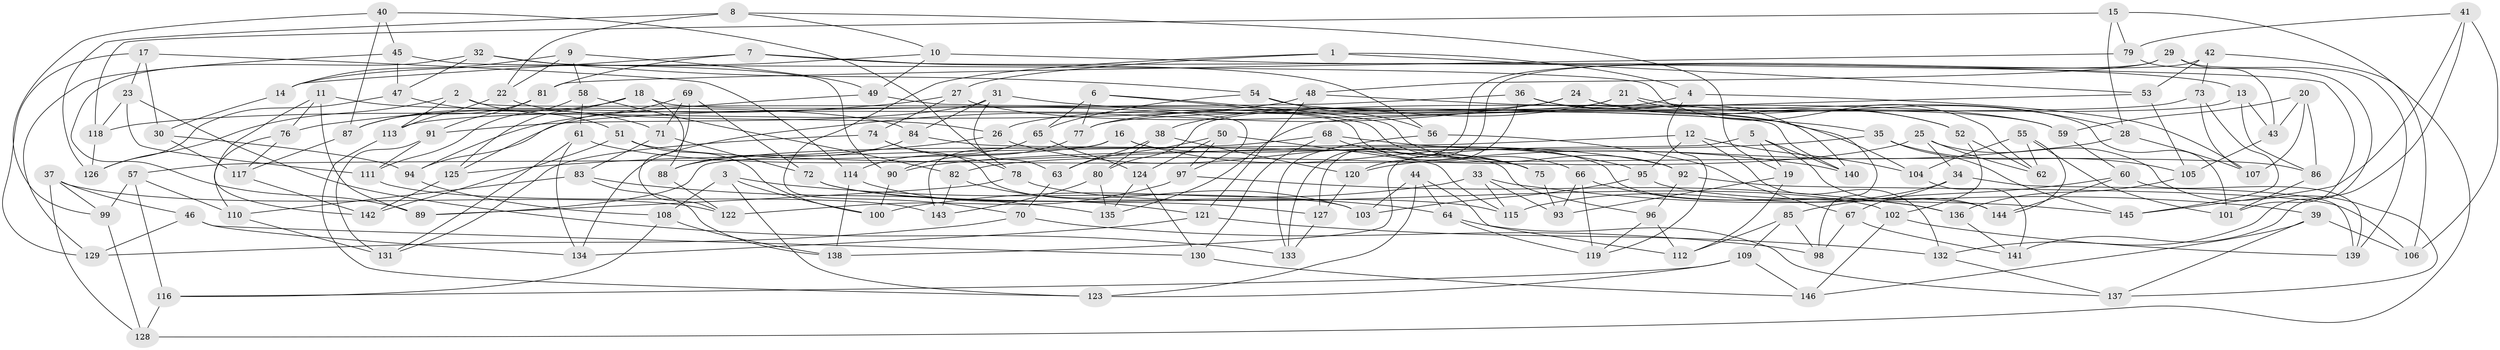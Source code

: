 // coarse degree distribution, {4: 0.43010752688172044, 6: 0.5268817204301075, 5: 0.043010752688172046}
// Generated by graph-tools (version 1.1) at 2025/42/03/06/25 10:42:22]
// undirected, 146 vertices, 292 edges
graph export_dot {
graph [start="1"]
  node [color=gray90,style=filled];
  1;
  2;
  3;
  4;
  5;
  6;
  7;
  8;
  9;
  10;
  11;
  12;
  13;
  14;
  15;
  16;
  17;
  18;
  19;
  20;
  21;
  22;
  23;
  24;
  25;
  26;
  27;
  28;
  29;
  30;
  31;
  32;
  33;
  34;
  35;
  36;
  37;
  38;
  39;
  40;
  41;
  42;
  43;
  44;
  45;
  46;
  47;
  48;
  49;
  50;
  51;
  52;
  53;
  54;
  55;
  56;
  57;
  58;
  59;
  60;
  61;
  62;
  63;
  64;
  65;
  66;
  67;
  68;
  69;
  70;
  71;
  72;
  73;
  74;
  75;
  76;
  77;
  78;
  79;
  80;
  81;
  82;
  83;
  84;
  85;
  86;
  87;
  88;
  89;
  90;
  91;
  92;
  93;
  94;
  95;
  96;
  97;
  98;
  99;
  100;
  101;
  102;
  103;
  104;
  105;
  106;
  107;
  108;
  109;
  110;
  111;
  112;
  113;
  114;
  115;
  116;
  117;
  118;
  119;
  120;
  121;
  122;
  123;
  124;
  125;
  126;
  127;
  128;
  129;
  130;
  131;
  132;
  133;
  134;
  135;
  136;
  137;
  138;
  139;
  140;
  141;
  142;
  143;
  144;
  145;
  146;
  1 -- 27;
  1 -- 53;
  1 -- 70;
  1 -- 4;
  2 -- 51;
  2 -- 97;
  2 -- 126;
  2 -- 113;
  3 -- 64;
  3 -- 100;
  3 -- 123;
  3 -- 108;
  4 -- 119;
  4 -- 77;
  4 -- 107;
  5 -- 144;
  5 -- 140;
  5 -- 19;
  5 -- 138;
  6 -- 92;
  6 -- 77;
  6 -- 66;
  6 -- 65;
  7 -- 14;
  7 -- 81;
  7 -- 13;
  7 -- 56;
  8 -- 10;
  8 -- 22;
  8 -- 19;
  8 -- 126;
  9 -- 58;
  9 -- 14;
  9 -- 49;
  9 -- 22;
  10 -- 49;
  10 -- 14;
  10 -- 101;
  11 -- 89;
  11 -- 76;
  11 -- 84;
  11 -- 142;
  12 -- 95;
  12 -- 104;
  12 -- 132;
  12 -- 89;
  13 -- 43;
  13 -- 80;
  13 -- 86;
  14 -- 30;
  15 -- 79;
  15 -- 118;
  15 -- 106;
  15 -- 28;
  16 -- 57;
  16 -- 143;
  16 -- 95;
  16 -- 144;
  17 -- 23;
  17 -- 114;
  17 -- 30;
  17 -- 129;
  18 -- 125;
  18 -- 87;
  18 -- 75;
  18 -- 88;
  19 -- 93;
  19 -- 112;
  20 -- 59;
  20 -- 86;
  20 -- 107;
  20 -- 43;
  21 -- 113;
  21 -- 52;
  21 -- 38;
  21 -- 28;
  22 -- 113;
  22 -- 26;
  23 -- 118;
  23 -- 133;
  23 -- 111;
  24 -- 52;
  24 -- 101;
  24 -- 26;
  24 -- 134;
  25 -- 137;
  25 -- 62;
  25 -- 34;
  25 -- 82;
  26 -- 75;
  26 -- 125;
  27 -- 104;
  27 -- 74;
  27 -- 76;
  28 -- 107;
  28 -- 120;
  29 -- 139;
  29 -- 48;
  29 -- 133;
  29 -- 43;
  30 -- 117;
  30 -- 94;
  31 -- 84;
  31 -- 91;
  31 -- 63;
  31 -- 35;
  32 -- 47;
  32 -- 90;
  32 -- 54;
  32 -- 89;
  33 -- 93;
  33 -- 39;
  33 -- 115;
  33 -- 100;
  34 -- 67;
  34 -- 115;
  34 -- 139;
  35 -- 90;
  35 -- 105;
  35 -- 145;
  36 -- 59;
  36 -- 94;
  36 -- 140;
  36 -- 120;
  37 -- 46;
  37 -- 99;
  37 -- 128;
  37 -- 122;
  38 -- 120;
  38 -- 63;
  38 -- 80;
  39 -- 106;
  39 -- 137;
  39 -- 146;
  40 -- 45;
  40 -- 99;
  40 -- 87;
  40 -- 78;
  41 -- 79;
  41 -- 145;
  41 -- 106;
  41 -- 141;
  42 -- 53;
  42 -- 73;
  42 -- 127;
  42 -- 128;
  43 -- 105;
  44 -- 112;
  44 -- 64;
  44 -- 123;
  44 -- 103;
  45 -- 47;
  45 -- 129;
  45 -- 62;
  46 -- 129;
  46 -- 134;
  46 -- 130;
  47 -- 71;
  47 -- 126;
  48 -- 121;
  48 -- 59;
  48 -- 118;
  49 -- 94;
  49 -- 140;
  50 -- 63;
  50 -- 124;
  50 -- 97;
  50 -- 115;
  51 -- 100;
  51 -- 86;
  51 -- 142;
  52 -- 102;
  52 -- 62;
  53 -- 135;
  53 -- 105;
  54 -- 98;
  54 -- 65;
  54 -- 56;
  55 -- 101;
  55 -- 62;
  55 -- 104;
  55 -- 144;
  56 -- 67;
  56 -- 133;
  57 -- 110;
  57 -- 99;
  57 -- 116;
  58 -- 61;
  58 -- 111;
  58 -- 82;
  59 -- 60;
  60 -- 144;
  60 -- 85;
  60 -- 139;
  61 -- 134;
  61 -- 92;
  61 -- 131;
  63 -- 70;
  64 -- 137;
  64 -- 119;
  65 -- 114;
  65 -- 124;
  66 -- 93;
  66 -- 136;
  66 -- 119;
  67 -- 141;
  67 -- 98;
  68 -- 140;
  68 -- 130;
  68 -- 75;
  68 -- 88;
  69 -- 71;
  69 -- 125;
  69 -- 122;
  69 -- 72;
  70 -- 129;
  70 -- 98;
  71 -- 72;
  71 -- 83;
  72 -- 127;
  72 -- 115;
  73 -- 107;
  73 -- 77;
  73 -- 145;
  74 -- 131;
  74 -- 78;
  74 -- 103;
  75 -- 93;
  76 -- 117;
  76 -- 110;
  77 -- 90;
  78 -- 102;
  78 -- 89;
  79 -- 132;
  79 -- 81;
  80 -- 135;
  80 -- 143;
  81 -- 87;
  81 -- 91;
  82 -- 103;
  82 -- 143;
  83 -- 138;
  83 -- 110;
  83 -- 135;
  84 -- 96;
  84 -- 88;
  85 -- 112;
  85 -- 109;
  85 -- 98;
  86 -- 101;
  87 -- 117;
  88 -- 122;
  90 -- 100;
  91 -- 131;
  91 -- 111;
  92 -- 96;
  92 -- 106;
  94 -- 108;
  95 -- 145;
  95 -- 103;
  96 -- 119;
  96 -- 112;
  97 -- 122;
  97 -- 136;
  99 -- 128;
  102 -- 146;
  102 -- 139;
  104 -- 141;
  105 -- 136;
  108 -- 138;
  108 -- 116;
  109 -- 123;
  109 -- 146;
  109 -- 116;
  110 -- 131;
  111 -- 143;
  113 -- 123;
  114 -- 121;
  114 -- 138;
  116 -- 128;
  117 -- 142;
  118 -- 126;
  120 -- 127;
  121 -- 134;
  121 -- 132;
  124 -- 130;
  124 -- 135;
  125 -- 142;
  127 -- 133;
  130 -- 146;
  132 -- 137;
  136 -- 141;
}
